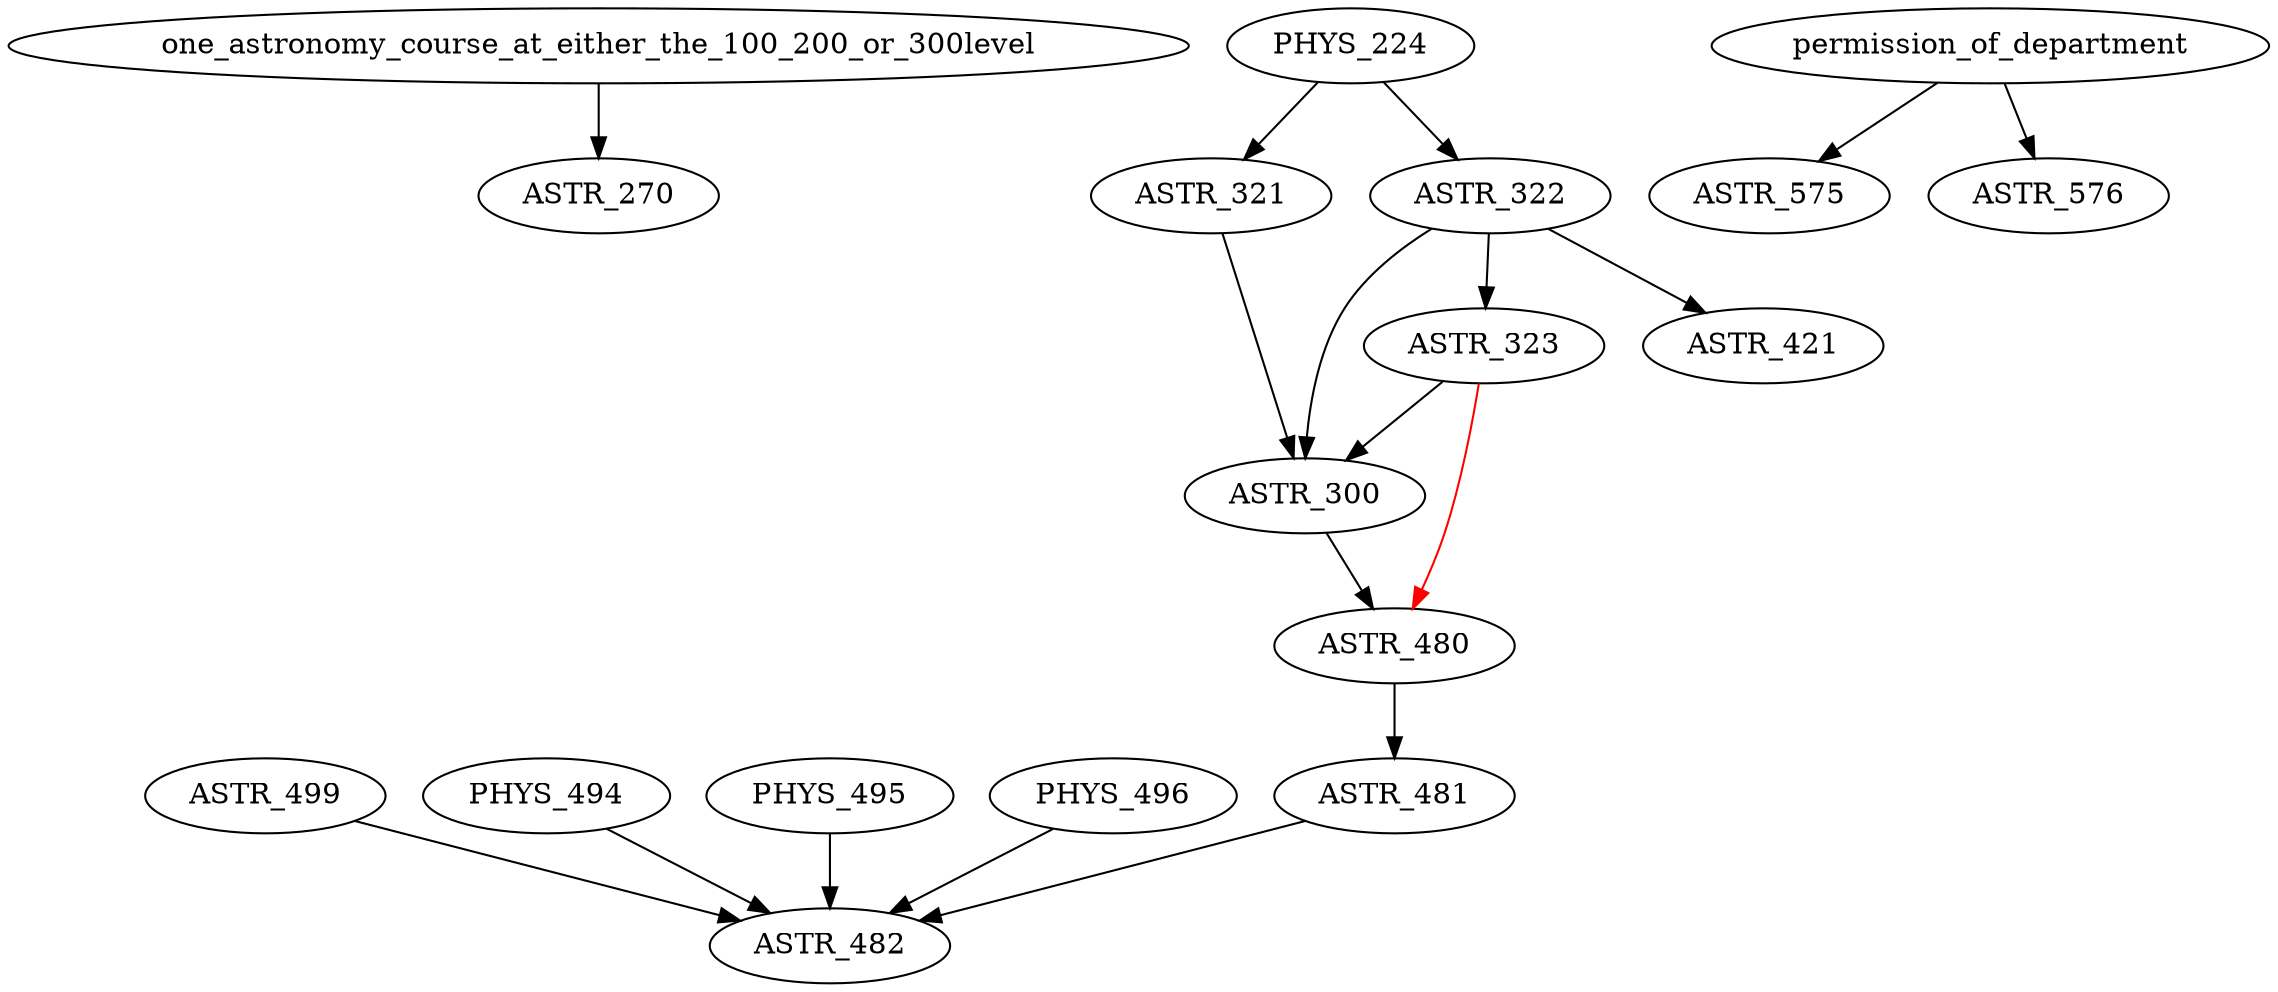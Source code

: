 digraph G {
    edge [color=black];
    one_astronomy_course_at_either_the_100_200_or_300level -> ASTR_270;
    edge [color=black];
    ASTR_321 -> ASTR_300;
    ASTR_322 -> ASTR_300;
    ASTR_323 -> ASTR_300;
    edge [color=black];
    PHYS_224 -> ASTR_321;
    edge [color=black];
    PHYS_224 -> ASTR_322;
    edge [color=black];
    ASTR_322 -> ASTR_323;
    edge [color=black];
    ASTR_322 -> ASTR_421;
    edge [color=black];
    ASTR_300 -> ASTR_480;
    edge [color=red];
    ASTR_323 -> ASTR_480;
    edge [color=black];
    ASTR_480 -> ASTR_481;
    edge [color=black];
    ASTR_481 -> ASTR_482;
    ASTR_499 -> ASTR_482;
    PHYS_494 -> ASTR_482;
    PHYS_495 -> ASTR_482;
    PHYS_496 -> ASTR_482;
    edge [color=black];
    permission_of_department -> ASTR_575;
    edge [color=black];
    permission_of_department -> ASTR_576;
}
